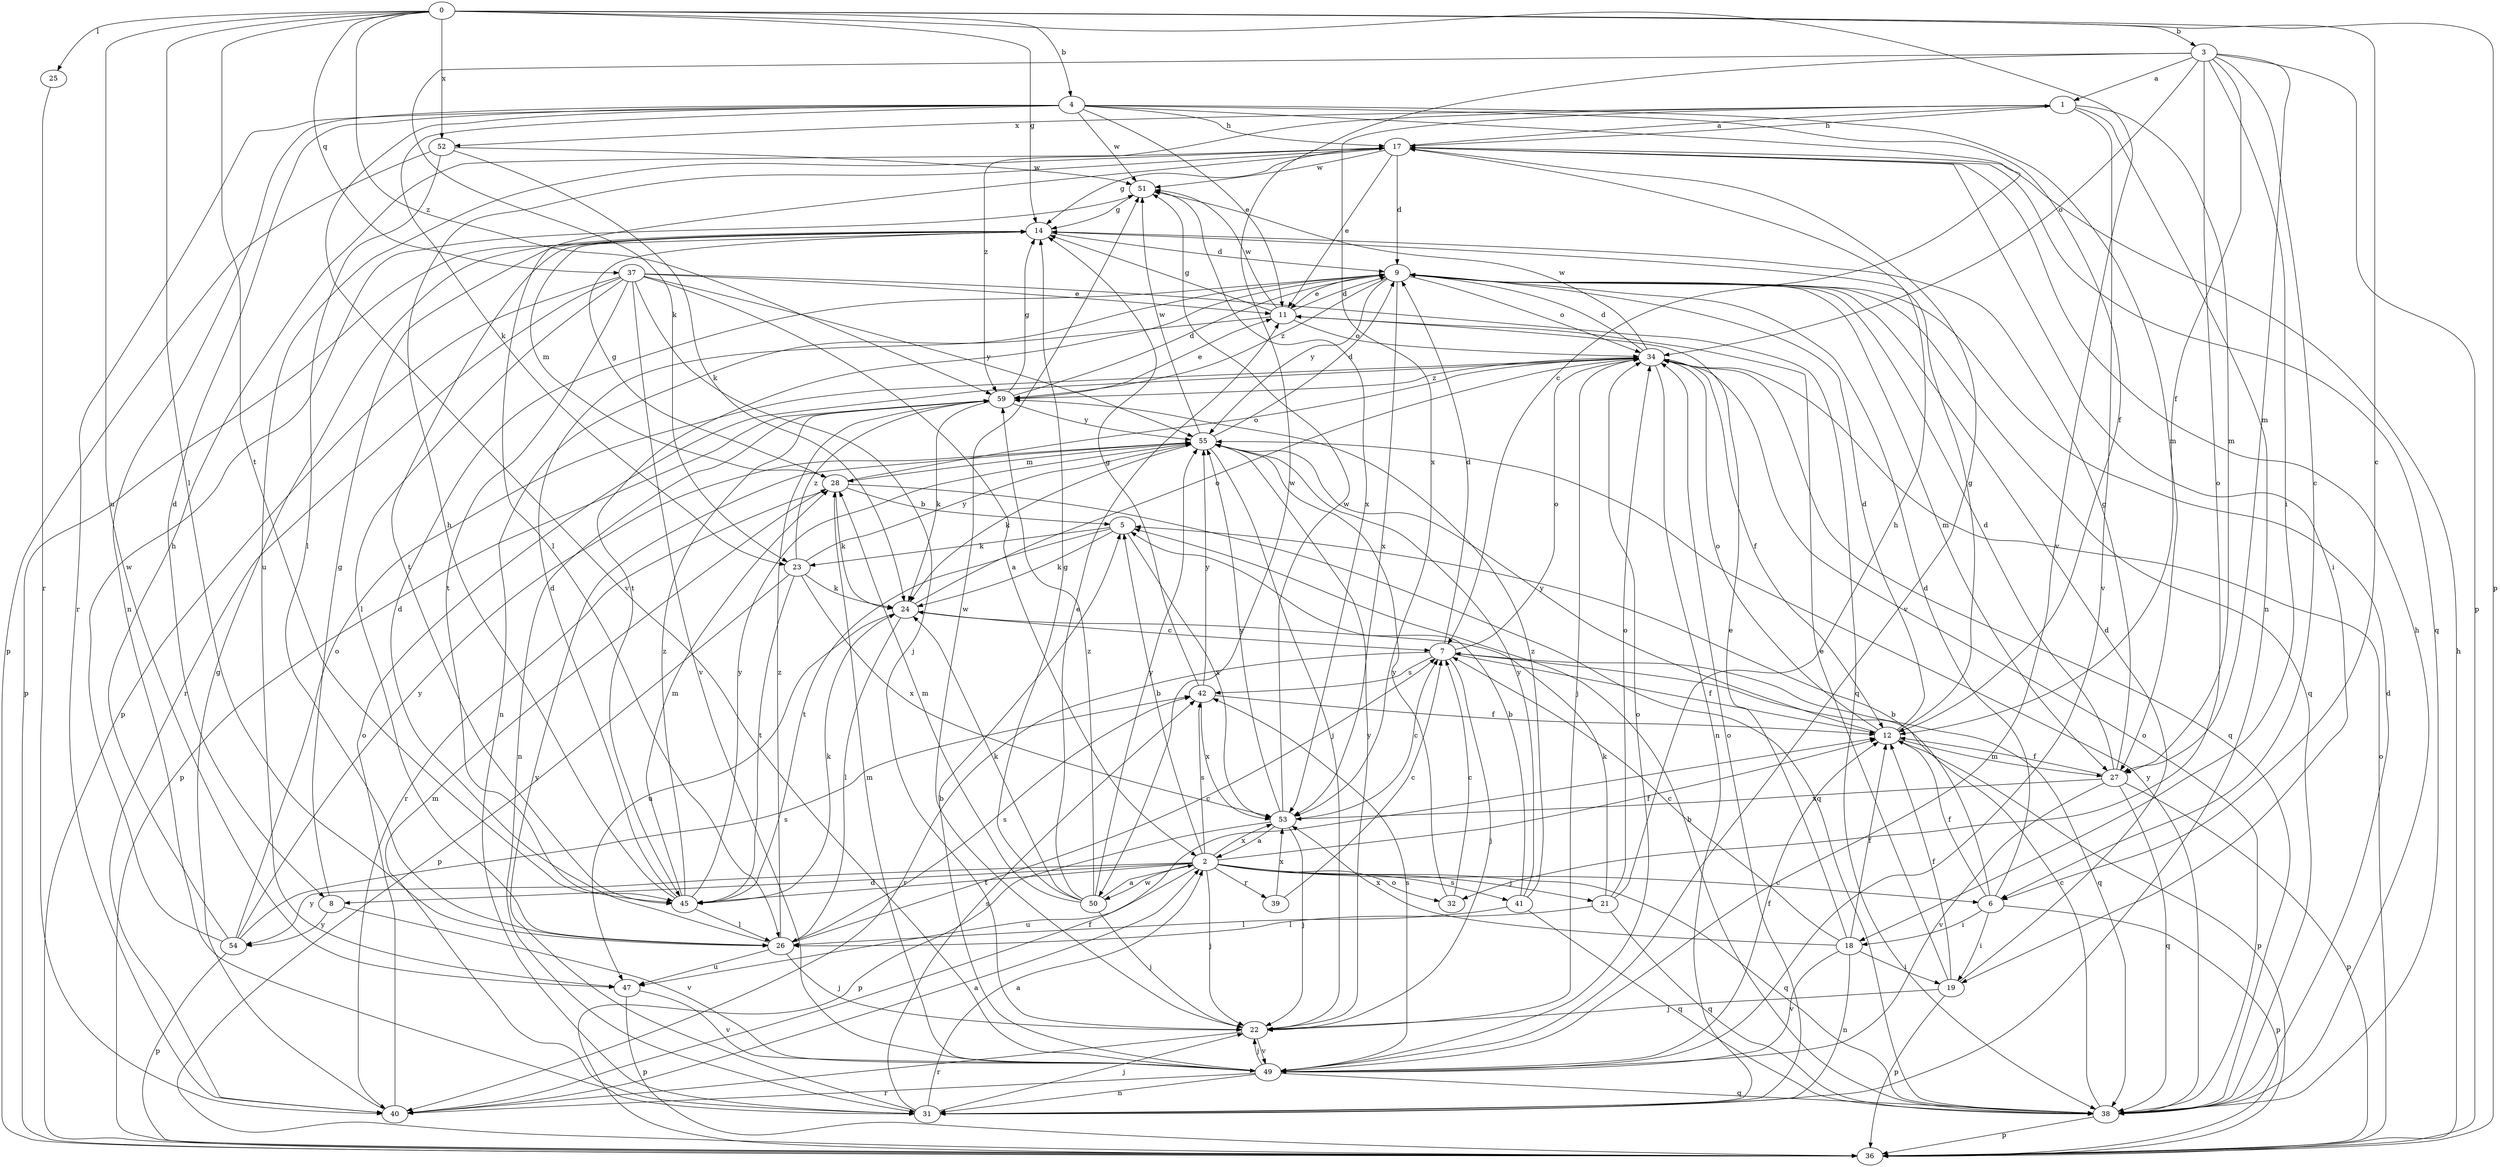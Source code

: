 strict digraph  {
0;
1;
2;
3;
4;
5;
6;
7;
8;
9;
11;
12;
14;
17;
18;
19;
21;
22;
23;
24;
25;
26;
27;
28;
31;
32;
34;
36;
37;
38;
39;
40;
41;
42;
45;
47;
49;
50;
51;
52;
53;
54;
55;
59;
0 -> 3  [label=b];
0 -> 4  [label=b];
0 -> 6  [label=c];
0 -> 14  [label=g];
0 -> 25  [label=l];
0 -> 26  [label=l];
0 -> 36  [label=p];
0 -> 37  [label=q];
0 -> 45  [label=t];
0 -> 47  [label=u];
0 -> 49  [label=v];
0 -> 52  [label=x];
0 -> 59  [label=z];
1 -> 17  [label=h];
1 -> 27  [label=m];
1 -> 31  [label=n];
1 -> 49  [label=v];
1 -> 52  [label=x];
1 -> 53  [label=x];
1 -> 59  [label=z];
2 -> 5  [label=b];
2 -> 6  [label=c];
2 -> 8  [label=d];
2 -> 12  [label=f];
2 -> 21  [label=j];
2 -> 22  [label=j];
2 -> 32  [label=o];
2 -> 38  [label=q];
2 -> 39  [label=r];
2 -> 41  [label=s];
2 -> 42  [label=s];
2 -> 45  [label=t];
2 -> 47  [label=u];
2 -> 50  [label=w];
2 -> 53  [label=x];
2 -> 54  [label=y];
3 -> 1  [label=a];
3 -> 6  [label=c];
3 -> 12  [label=f];
3 -> 18  [label=i];
3 -> 23  [label=k];
3 -> 27  [label=m];
3 -> 32  [label=o];
3 -> 34  [label=o];
3 -> 36  [label=p];
3 -> 50  [label=w];
4 -> 7  [label=c];
4 -> 8  [label=d];
4 -> 11  [label=e];
4 -> 12  [label=f];
4 -> 17  [label=h];
4 -> 23  [label=k];
4 -> 27  [label=m];
4 -> 31  [label=n];
4 -> 40  [label=r];
4 -> 49  [label=v];
4 -> 51  [label=w];
5 -> 23  [label=k];
5 -> 24  [label=k];
5 -> 45  [label=t];
5 -> 53  [label=x];
6 -> 5  [label=b];
6 -> 9  [label=d];
6 -> 12  [label=f];
6 -> 18  [label=i];
6 -> 19  [label=i];
6 -> 36  [label=p];
7 -> 9  [label=d];
7 -> 12  [label=f];
7 -> 22  [label=j];
7 -> 34  [label=o];
7 -> 38  [label=q];
7 -> 40  [label=r];
7 -> 42  [label=s];
8 -> 14  [label=g];
8 -> 49  [label=v];
8 -> 54  [label=y];
9 -> 11  [label=e];
9 -> 27  [label=m];
9 -> 34  [label=o];
9 -> 38  [label=q];
9 -> 45  [label=t];
9 -> 53  [label=x];
9 -> 55  [label=y];
9 -> 59  [label=z];
11 -> 9  [label=d];
11 -> 14  [label=g];
11 -> 31  [label=n];
11 -> 34  [label=o];
11 -> 51  [label=w];
12 -> 9  [label=d];
12 -> 14  [label=g];
12 -> 27  [label=m];
12 -> 34  [label=o];
12 -> 36  [label=p];
12 -> 55  [label=y];
14 -> 9  [label=d];
14 -> 28  [label=m];
14 -> 36  [label=p];
14 -> 45  [label=t];
17 -> 1  [label=a];
17 -> 9  [label=d];
17 -> 11  [label=e];
17 -> 14  [label=g];
17 -> 19  [label=i];
17 -> 26  [label=l];
17 -> 38  [label=q];
17 -> 47  [label=u];
17 -> 49  [label=v];
17 -> 51  [label=w];
18 -> 7  [label=c];
18 -> 11  [label=e];
18 -> 12  [label=f];
18 -> 19  [label=i];
18 -> 31  [label=n];
18 -> 49  [label=v];
18 -> 53  [label=x];
19 -> 9  [label=d];
19 -> 11  [label=e];
19 -> 12  [label=f];
19 -> 22  [label=j];
19 -> 36  [label=p];
21 -> 17  [label=h];
21 -> 24  [label=k];
21 -> 26  [label=l];
21 -> 34  [label=o];
21 -> 38  [label=q];
22 -> 40  [label=r];
22 -> 49  [label=v];
22 -> 51  [label=w];
22 -> 55  [label=y];
23 -> 24  [label=k];
23 -> 36  [label=p];
23 -> 45  [label=t];
23 -> 53  [label=x];
23 -> 55  [label=y];
23 -> 59  [label=z];
24 -> 7  [label=c];
24 -> 26  [label=l];
24 -> 34  [label=o];
24 -> 47  [label=u];
25 -> 40  [label=r];
26 -> 7  [label=c];
26 -> 9  [label=d];
26 -> 22  [label=j];
26 -> 42  [label=s];
26 -> 47  [label=u];
26 -> 59  [label=z];
27 -> 9  [label=d];
27 -> 12  [label=f];
27 -> 14  [label=g];
27 -> 36  [label=p];
27 -> 38  [label=q];
27 -> 49  [label=v];
27 -> 53  [label=x];
28 -> 5  [label=b];
28 -> 14  [label=g];
28 -> 24  [label=k];
28 -> 34  [label=o];
28 -> 38  [label=q];
28 -> 40  [label=r];
31 -> 2  [label=a];
31 -> 22  [label=j];
31 -> 28  [label=m];
31 -> 34  [label=o];
31 -> 42  [label=s];
31 -> 55  [label=y];
32 -> 7  [label=c];
32 -> 55  [label=y];
34 -> 9  [label=d];
34 -> 12  [label=f];
34 -> 22  [label=j];
34 -> 31  [label=n];
34 -> 38  [label=q];
34 -> 51  [label=w];
34 -> 59  [label=z];
36 -> 17  [label=h];
36 -> 34  [label=o];
37 -> 2  [label=a];
37 -> 11  [label=e];
37 -> 22  [label=j];
37 -> 26  [label=l];
37 -> 36  [label=p];
37 -> 38  [label=q];
37 -> 40  [label=r];
37 -> 45  [label=t];
37 -> 49  [label=v];
37 -> 55  [label=y];
38 -> 5  [label=b];
38 -> 7  [label=c];
38 -> 9  [label=d];
38 -> 17  [label=h];
38 -> 34  [label=o];
38 -> 36  [label=p];
38 -> 55  [label=y];
39 -> 7  [label=c];
39 -> 53  [label=x];
40 -> 2  [label=a];
40 -> 12  [label=f];
40 -> 14  [label=g];
40 -> 34  [label=o];
41 -> 5  [label=b];
41 -> 26  [label=l];
41 -> 38  [label=q];
41 -> 55  [label=y];
41 -> 59  [label=z];
42 -> 12  [label=f];
42 -> 14  [label=g];
42 -> 53  [label=x];
42 -> 55  [label=y];
45 -> 9  [label=d];
45 -> 17  [label=h];
45 -> 24  [label=k];
45 -> 26  [label=l];
45 -> 28  [label=m];
45 -> 55  [label=y];
45 -> 59  [label=z];
47 -> 36  [label=p];
47 -> 49  [label=v];
49 -> 5  [label=b];
49 -> 12  [label=f];
49 -> 22  [label=j];
49 -> 28  [label=m];
49 -> 31  [label=n];
49 -> 34  [label=o];
49 -> 38  [label=q];
49 -> 40  [label=r];
49 -> 42  [label=s];
50 -> 2  [label=a];
50 -> 11  [label=e];
50 -> 14  [label=g];
50 -> 22  [label=j];
50 -> 24  [label=k];
50 -> 28  [label=m];
50 -> 55  [label=y];
50 -> 59  [label=z];
51 -> 14  [label=g];
51 -> 53  [label=x];
52 -> 24  [label=k];
52 -> 26  [label=l];
52 -> 36  [label=p];
52 -> 51  [label=w];
53 -> 2  [label=a];
53 -> 7  [label=c];
53 -> 22  [label=j];
53 -> 36  [label=p];
53 -> 51  [label=w];
53 -> 55  [label=y];
54 -> 17  [label=h];
54 -> 34  [label=o];
54 -> 36  [label=p];
54 -> 42  [label=s];
54 -> 51  [label=w];
54 -> 55  [label=y];
55 -> 9  [label=d];
55 -> 22  [label=j];
55 -> 24  [label=k];
55 -> 28  [label=m];
55 -> 51  [label=w];
59 -> 9  [label=d];
59 -> 11  [label=e];
59 -> 14  [label=g];
59 -> 24  [label=k];
59 -> 31  [label=n];
59 -> 36  [label=p];
59 -> 55  [label=y];
}
